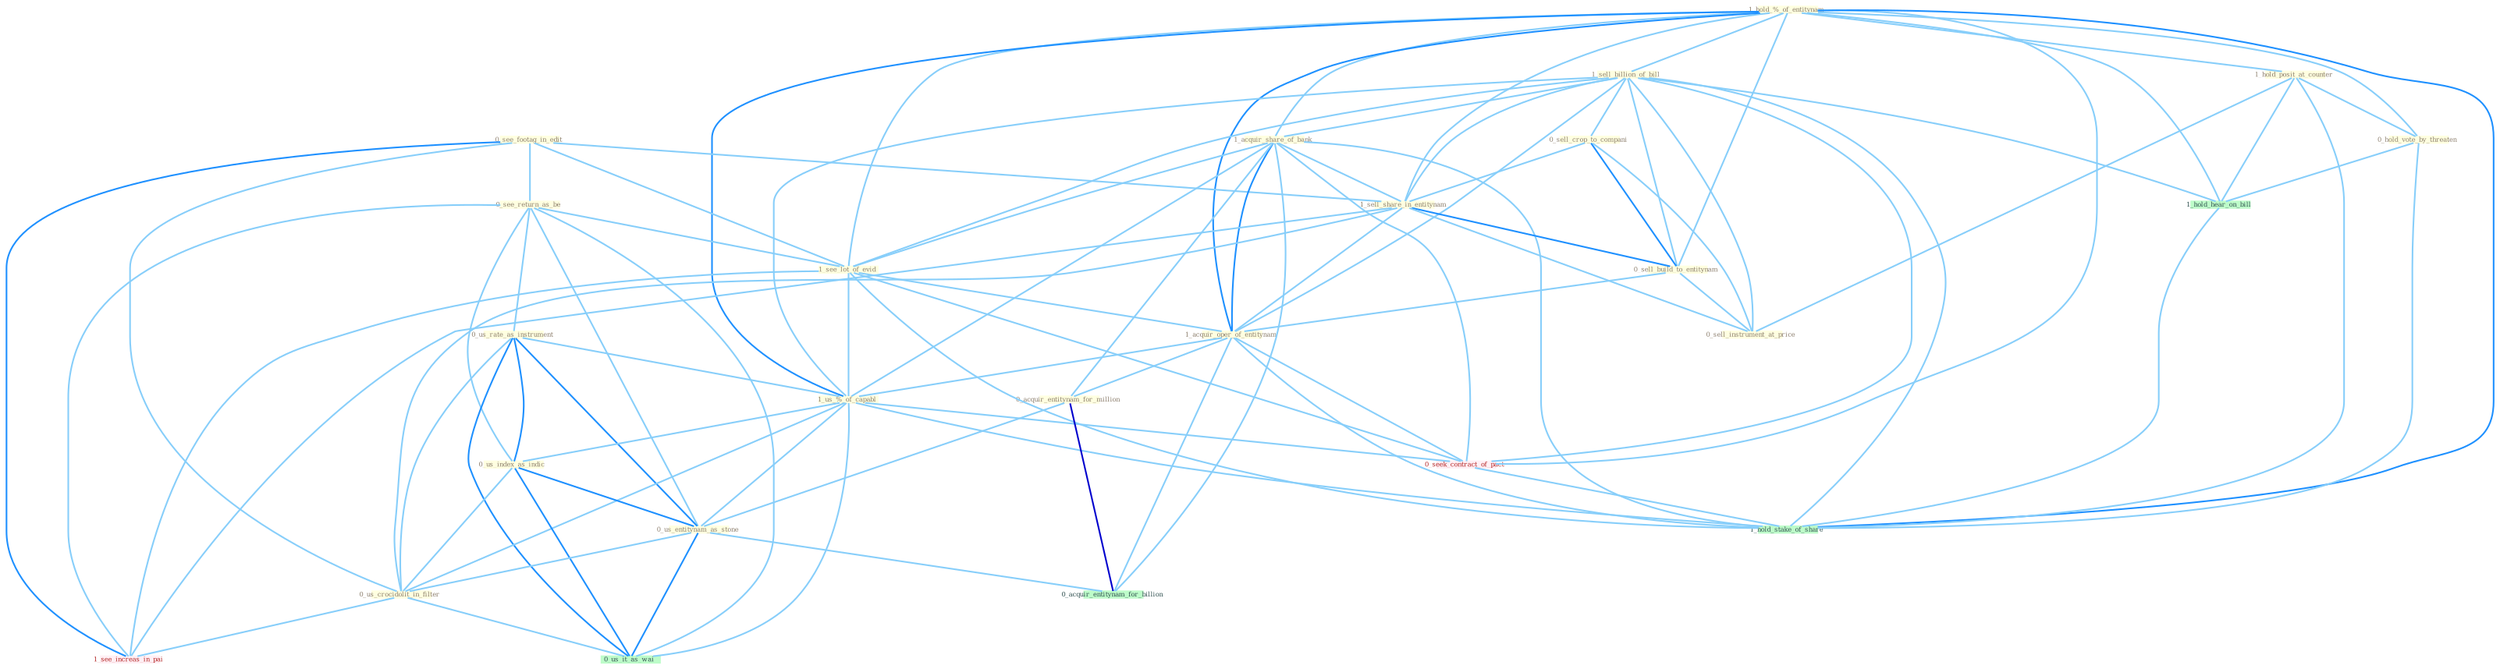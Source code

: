 Graph G{ 
    node
    [shape=polygon,style=filled,width=.5,height=.06,color="#BDFCC9",fixedsize=true,fontsize=4,
    fontcolor="#2f4f4f"];
    {node
    [color="#ffffe0", fontcolor="#8b7d6b"] "1_hold_%_of_entitynam " "1_sell_billion_of_bill " "0_see_footag_in_edit " "0_sell_crop_to_compani " "1_hold_posit_at_counter " "0_see_return_as_be " "1_acquir_share_of_bank " "1_see_lot_of_evid " "0_us_rate_as_instrument " "1_sell_share_in_entitynam " "0_sell_build_to_entitynam " "1_acquir_oper_of_entitynam " "1_us_%_of_capabl " "0_sell_instrument_at_price " "0_acquir_entitynam_for_million " "0_hold_vote_by_threaten " "0_us_index_as_indic " "0_us_entitynam_as_stone " "0_us_crocidolit_in_filter "}
{node [color="#fff0f5", fontcolor="#b22222"] "0_seek_contract_of_pact " "1_see_increas_in_pai "}
edge [color="#B0E2FF"];

	"1_hold_%_of_entitynam " -- "1_sell_billion_of_bill " [w="1", color="#87cefa" ];
	"1_hold_%_of_entitynam " -- "1_hold_posit_at_counter " [w="1", color="#87cefa" ];
	"1_hold_%_of_entitynam " -- "1_acquir_share_of_bank " [w="1", color="#87cefa" ];
	"1_hold_%_of_entitynam " -- "1_see_lot_of_evid " [w="1", color="#87cefa" ];
	"1_hold_%_of_entitynam " -- "1_sell_share_in_entitynam " [w="1", color="#87cefa" ];
	"1_hold_%_of_entitynam " -- "0_sell_build_to_entitynam " [w="1", color="#87cefa" ];
	"1_hold_%_of_entitynam " -- "1_acquir_oper_of_entitynam " [w="2", color="#1e90ff" , len=0.8];
	"1_hold_%_of_entitynam " -- "1_us_%_of_capabl " [w="2", color="#1e90ff" , len=0.8];
	"1_hold_%_of_entitynam " -- "0_hold_vote_by_threaten " [w="1", color="#87cefa" ];
	"1_hold_%_of_entitynam " -- "0_seek_contract_of_pact " [w="1", color="#87cefa" ];
	"1_hold_%_of_entitynam " -- "1_hold_hear_on_bill " [w="1", color="#87cefa" ];
	"1_hold_%_of_entitynam " -- "1_hold_stake_of_share " [w="2", color="#1e90ff" , len=0.8];
	"1_sell_billion_of_bill " -- "0_sell_crop_to_compani " [w="1", color="#87cefa" ];
	"1_sell_billion_of_bill " -- "1_acquir_share_of_bank " [w="1", color="#87cefa" ];
	"1_sell_billion_of_bill " -- "1_see_lot_of_evid " [w="1", color="#87cefa" ];
	"1_sell_billion_of_bill " -- "1_sell_share_in_entitynam " [w="1", color="#87cefa" ];
	"1_sell_billion_of_bill " -- "0_sell_build_to_entitynam " [w="1", color="#87cefa" ];
	"1_sell_billion_of_bill " -- "1_acquir_oper_of_entitynam " [w="1", color="#87cefa" ];
	"1_sell_billion_of_bill " -- "1_us_%_of_capabl " [w="1", color="#87cefa" ];
	"1_sell_billion_of_bill " -- "0_sell_instrument_at_price " [w="1", color="#87cefa" ];
	"1_sell_billion_of_bill " -- "0_seek_contract_of_pact " [w="1", color="#87cefa" ];
	"1_sell_billion_of_bill " -- "1_hold_hear_on_bill " [w="1", color="#87cefa" ];
	"1_sell_billion_of_bill " -- "1_hold_stake_of_share " [w="1", color="#87cefa" ];
	"0_see_footag_in_edit " -- "0_see_return_as_be " [w="1", color="#87cefa" ];
	"0_see_footag_in_edit " -- "1_see_lot_of_evid " [w="1", color="#87cefa" ];
	"0_see_footag_in_edit " -- "1_sell_share_in_entitynam " [w="1", color="#87cefa" ];
	"0_see_footag_in_edit " -- "0_us_crocidolit_in_filter " [w="1", color="#87cefa" ];
	"0_see_footag_in_edit " -- "1_see_increas_in_pai " [w="2", color="#1e90ff" , len=0.8];
	"0_sell_crop_to_compani " -- "1_sell_share_in_entitynam " [w="1", color="#87cefa" ];
	"0_sell_crop_to_compani " -- "0_sell_build_to_entitynam " [w="2", color="#1e90ff" , len=0.8];
	"0_sell_crop_to_compani " -- "0_sell_instrument_at_price " [w="1", color="#87cefa" ];
	"1_hold_posit_at_counter " -- "0_sell_instrument_at_price " [w="1", color="#87cefa" ];
	"1_hold_posit_at_counter " -- "0_hold_vote_by_threaten " [w="1", color="#87cefa" ];
	"1_hold_posit_at_counter " -- "1_hold_hear_on_bill " [w="1", color="#87cefa" ];
	"1_hold_posit_at_counter " -- "1_hold_stake_of_share " [w="1", color="#87cefa" ];
	"0_see_return_as_be " -- "1_see_lot_of_evid " [w="1", color="#87cefa" ];
	"0_see_return_as_be " -- "0_us_rate_as_instrument " [w="1", color="#87cefa" ];
	"0_see_return_as_be " -- "0_us_index_as_indic " [w="1", color="#87cefa" ];
	"0_see_return_as_be " -- "0_us_entitynam_as_stone " [w="1", color="#87cefa" ];
	"0_see_return_as_be " -- "0_us_it_as_wai " [w="1", color="#87cefa" ];
	"0_see_return_as_be " -- "1_see_increas_in_pai " [w="1", color="#87cefa" ];
	"1_acquir_share_of_bank " -- "1_see_lot_of_evid " [w="1", color="#87cefa" ];
	"1_acquir_share_of_bank " -- "1_sell_share_in_entitynam " [w="1", color="#87cefa" ];
	"1_acquir_share_of_bank " -- "1_acquir_oper_of_entitynam " [w="2", color="#1e90ff" , len=0.8];
	"1_acquir_share_of_bank " -- "1_us_%_of_capabl " [w="1", color="#87cefa" ];
	"1_acquir_share_of_bank " -- "0_acquir_entitynam_for_million " [w="1", color="#87cefa" ];
	"1_acquir_share_of_bank " -- "0_seek_contract_of_pact " [w="1", color="#87cefa" ];
	"1_acquir_share_of_bank " -- "0_acquir_entitynam_for_billion " [w="1", color="#87cefa" ];
	"1_acquir_share_of_bank " -- "1_hold_stake_of_share " [w="1", color="#87cefa" ];
	"1_see_lot_of_evid " -- "1_acquir_oper_of_entitynam " [w="1", color="#87cefa" ];
	"1_see_lot_of_evid " -- "1_us_%_of_capabl " [w="1", color="#87cefa" ];
	"1_see_lot_of_evid " -- "0_seek_contract_of_pact " [w="1", color="#87cefa" ];
	"1_see_lot_of_evid " -- "1_see_increas_in_pai " [w="1", color="#87cefa" ];
	"1_see_lot_of_evid " -- "1_hold_stake_of_share " [w="1", color="#87cefa" ];
	"0_us_rate_as_instrument " -- "1_us_%_of_capabl " [w="1", color="#87cefa" ];
	"0_us_rate_as_instrument " -- "0_us_index_as_indic " [w="2", color="#1e90ff" , len=0.8];
	"0_us_rate_as_instrument " -- "0_us_entitynam_as_stone " [w="2", color="#1e90ff" , len=0.8];
	"0_us_rate_as_instrument " -- "0_us_crocidolit_in_filter " [w="1", color="#87cefa" ];
	"0_us_rate_as_instrument " -- "0_us_it_as_wai " [w="2", color="#1e90ff" , len=0.8];
	"1_sell_share_in_entitynam " -- "0_sell_build_to_entitynam " [w="2", color="#1e90ff" , len=0.8];
	"1_sell_share_in_entitynam " -- "1_acquir_oper_of_entitynam " [w="1", color="#87cefa" ];
	"1_sell_share_in_entitynam " -- "0_sell_instrument_at_price " [w="1", color="#87cefa" ];
	"1_sell_share_in_entitynam " -- "0_us_crocidolit_in_filter " [w="1", color="#87cefa" ];
	"1_sell_share_in_entitynam " -- "1_see_increas_in_pai " [w="1", color="#87cefa" ];
	"0_sell_build_to_entitynam " -- "1_acquir_oper_of_entitynam " [w="1", color="#87cefa" ];
	"0_sell_build_to_entitynam " -- "0_sell_instrument_at_price " [w="1", color="#87cefa" ];
	"1_acquir_oper_of_entitynam " -- "1_us_%_of_capabl " [w="1", color="#87cefa" ];
	"1_acquir_oper_of_entitynam " -- "0_acquir_entitynam_for_million " [w="1", color="#87cefa" ];
	"1_acquir_oper_of_entitynam " -- "0_seek_contract_of_pact " [w="1", color="#87cefa" ];
	"1_acquir_oper_of_entitynam " -- "0_acquir_entitynam_for_billion " [w="1", color="#87cefa" ];
	"1_acquir_oper_of_entitynam " -- "1_hold_stake_of_share " [w="1", color="#87cefa" ];
	"1_us_%_of_capabl " -- "0_us_index_as_indic " [w="1", color="#87cefa" ];
	"1_us_%_of_capabl " -- "0_us_entitynam_as_stone " [w="1", color="#87cefa" ];
	"1_us_%_of_capabl " -- "0_us_crocidolit_in_filter " [w="1", color="#87cefa" ];
	"1_us_%_of_capabl " -- "0_seek_contract_of_pact " [w="1", color="#87cefa" ];
	"1_us_%_of_capabl " -- "0_us_it_as_wai " [w="1", color="#87cefa" ];
	"1_us_%_of_capabl " -- "1_hold_stake_of_share " [w="1", color="#87cefa" ];
	"0_acquir_entitynam_for_million " -- "0_us_entitynam_as_stone " [w="1", color="#87cefa" ];
	"0_acquir_entitynam_for_million " -- "0_acquir_entitynam_for_billion " [w="3", color="#0000cd" , len=0.6];
	"0_hold_vote_by_threaten " -- "1_hold_hear_on_bill " [w="1", color="#87cefa" ];
	"0_hold_vote_by_threaten " -- "1_hold_stake_of_share " [w="1", color="#87cefa" ];
	"0_us_index_as_indic " -- "0_us_entitynam_as_stone " [w="2", color="#1e90ff" , len=0.8];
	"0_us_index_as_indic " -- "0_us_crocidolit_in_filter " [w="1", color="#87cefa" ];
	"0_us_index_as_indic " -- "0_us_it_as_wai " [w="2", color="#1e90ff" , len=0.8];
	"0_us_entitynam_as_stone " -- "0_us_crocidolit_in_filter " [w="1", color="#87cefa" ];
	"0_us_entitynam_as_stone " -- "0_us_it_as_wai " [w="2", color="#1e90ff" , len=0.8];
	"0_us_entitynam_as_stone " -- "0_acquir_entitynam_for_billion " [w="1", color="#87cefa" ];
	"0_us_crocidolit_in_filter " -- "0_us_it_as_wai " [w="1", color="#87cefa" ];
	"0_us_crocidolit_in_filter " -- "1_see_increas_in_pai " [w="1", color="#87cefa" ];
	"0_seek_contract_of_pact " -- "1_hold_stake_of_share " [w="1", color="#87cefa" ];
	"1_hold_hear_on_bill " -- "1_hold_stake_of_share " [w="1", color="#87cefa" ];
}